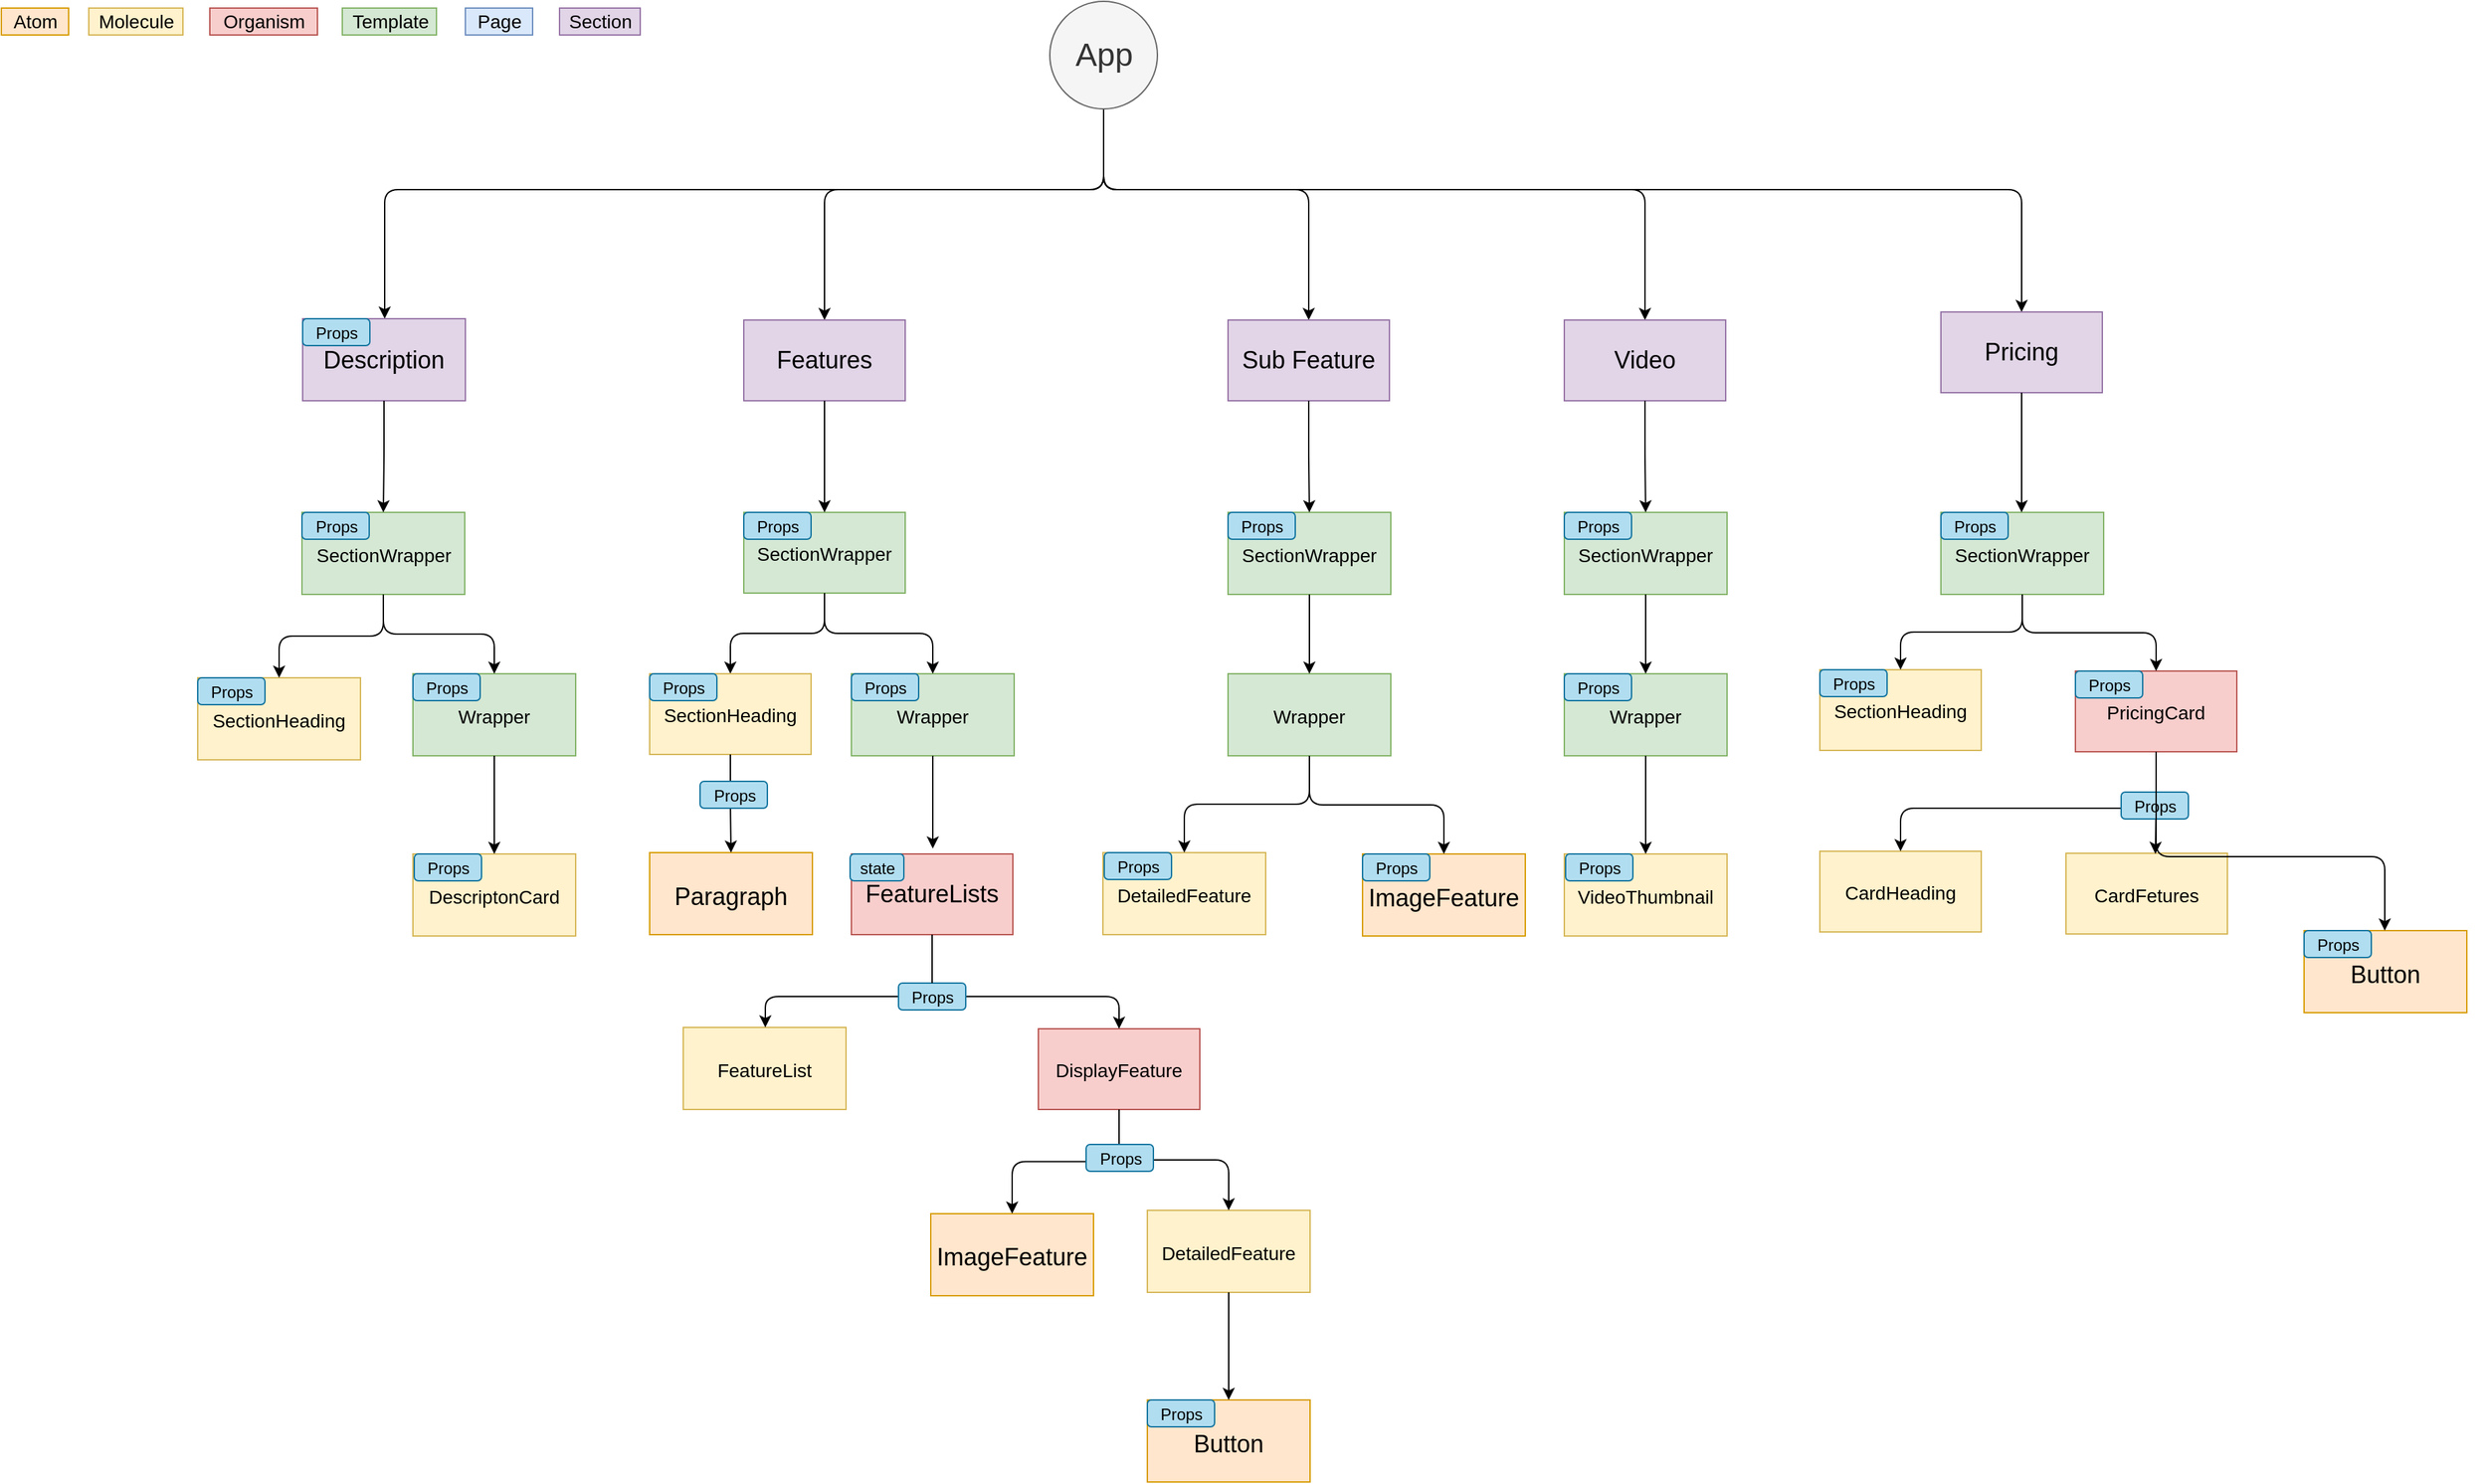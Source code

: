 <mxfile version="16.0.0" type="github" pages="2">
  <diagram id="F_ncj0hhoccU7OJbEyjl" name="Component Tree">
    <mxGraphModel dx="2031" dy="1053" grid="1" gridSize="10" guides="1" tooltips="1" connect="1" arrows="1" fold="1" page="1" pageScale="1" pageWidth="827" pageHeight="1169" math="0" shadow="0">
      <root>
        <mxCell id="0" />
        <mxCell id="1" parent="0" />
        <mxCell id="HFx7HOdy-_jFro6Lzm-H-7" style="edgeStyle=orthogonalEdgeStyle;rounded=1;jumpStyle=none;orthogonalLoop=1;jettySize=auto;html=1;shadow=0;fontSize=18;fontColor=#000000;elbow=vertical;" edge="1" parent="1" source="KUdDeEk_LWlRguHtR4ZV-1" target="KUdDeEk_LWlRguHtR4ZV-51">
          <mxGeometry relative="1" as="geometry">
            <Array as="points">
              <mxPoint x="1060" y="184" />
              <mxPoint x="852" y="184" />
            </Array>
          </mxGeometry>
        </mxCell>
        <mxCell id="HFx7HOdy-_jFro6Lzm-H-9" style="edgeStyle=orthogonalEdgeStyle;rounded=1;jumpStyle=none;orthogonalLoop=1;jettySize=auto;html=1;shadow=0;fontSize=18;fontColor=#000000;elbow=vertical;" edge="1" parent="1" source="KUdDeEk_LWlRguHtR4ZV-1" target="KUdDeEk_LWlRguHtR4ZV-60">
          <mxGeometry relative="1" as="geometry">
            <Array as="points">
              <mxPoint x="1060" y="184" />
              <mxPoint x="1462" y="184" />
            </Array>
          </mxGeometry>
        </mxCell>
        <mxCell id="HFx7HOdy-_jFro6Lzm-H-13" style="edgeStyle=orthogonalEdgeStyle;rounded=1;jumpStyle=none;orthogonalLoop=1;jettySize=auto;html=1;entryX=0.5;entryY=0;entryDx=0;entryDy=0;shadow=0;fontSize=18;fontColor=#000000;elbow=vertical;" edge="1" parent="1" source="KUdDeEk_LWlRguHtR4ZV-1" target="HFx7HOdy-_jFro6Lzm-H-11">
          <mxGeometry relative="1" as="geometry">
            <Array as="points">
              <mxPoint x="1060" y="184" />
              <mxPoint x="1742" y="184" />
            </Array>
          </mxGeometry>
        </mxCell>
        <mxCell id="HFx7HOdy-_jFro6Lzm-H-14" style="edgeStyle=orthogonalEdgeStyle;rounded=1;jumpStyle=none;orthogonalLoop=1;jettySize=auto;html=1;shadow=0;fontSize=18;fontColor=#000000;elbow=vertical;" edge="1" parent="1" source="KUdDeEk_LWlRguHtR4ZV-1" target="KUdDeEk_LWlRguHtR4ZV-54">
          <mxGeometry relative="1" as="geometry">
            <Array as="points">
              <mxPoint x="1060" y="184" />
              <mxPoint x="1212" y="184" />
            </Array>
          </mxGeometry>
        </mxCell>
        <mxCell id="5Z4HcZO5Dd6gPP8Xq1ij-37" style="edgeStyle=orthogonalEdgeStyle;rounded=1;jumpStyle=none;orthogonalLoop=1;jettySize=auto;html=1;entryX=0.5;entryY=0;entryDx=0;entryDy=0;shadow=0;fontSize=14;fontColor=#000000;elbow=vertical;" edge="1" parent="1" source="KUdDeEk_LWlRguHtR4ZV-1" target="KUdDeEk_LWlRguHtR4ZV-48">
          <mxGeometry relative="1" as="geometry">
            <Array as="points">
              <mxPoint x="1060" y="184" />
              <mxPoint x="525" y="184" />
              <mxPoint x="525" y="280" />
            </Array>
          </mxGeometry>
        </mxCell>
        <mxCell id="KUdDeEk_LWlRguHtR4ZV-1" value="&lt;font style=&quot;font-size: 24px&quot;&gt;App&lt;/font&gt;" style="ellipse;whiteSpace=wrap;html=1;aspect=fixed;fillColor=#f5f5f5;strokeColor=#666666;fontColor=#333333;" vertex="1" parent="1">
          <mxGeometry x="1019.5" y="44" width="80" height="80" as="geometry" />
        </mxCell>
        <mxCell id="KUdDeEk_LWlRguHtR4ZV-47" value="" style="group" vertex="1" connectable="0" parent="1">
          <mxGeometry x="466" y="269" width="132" height="72" as="geometry" />
        </mxCell>
        <mxCell id="KUdDeEk_LWlRguHtR4ZV-48" value="Description" style="rounded=0;whiteSpace=wrap;html=1;labelBackgroundColor=none;labelBorderColor=none;sketch=0;fontSize=18;fillColor=#e1d5e7;strokeColor=#9673a6;" vertex="1" parent="KUdDeEk_LWlRguHtR4ZV-47">
          <mxGeometry x="-2" y="11" width="121" height="61" as="geometry" />
        </mxCell>
        <mxCell id="KUdDeEk_LWlRguHtR4ZV-49" value="" style="shape=image;html=1;verticalAlign=top;verticalLabelPosition=bottom;labelBackgroundColor=#ffffff;imageAspect=0;aspect=fixed;image=https://cdn1.iconfinder.com/data/icons/unicons-line-vol-6/24/window-section-128.png;labelBorderColor=none;sketch=0;fontSize=18;fontColor=none;fillColor=none;" vertex="1" parent="KUdDeEk_LWlRguHtR4ZV-47">
          <mxGeometry x="100" y="11" width="21" height="21" as="geometry" />
        </mxCell>
        <mxCell id="5Z4HcZO5Dd6gPP8Xq1ij-24" value="&lt;font style=&quot;font-size: 12px&quot;&gt;Props&lt;/font&gt;" style="text;html=1;align=center;verticalAlign=middle;resizable=0;points=[];autosize=1;fontSize=14;fillColor=#b1ddf0;strokeColor=#10739e;rounded=1;glass=0;sketch=0;shadow=0;" vertex="1" parent="KUdDeEk_LWlRguHtR4ZV-47">
          <mxGeometry x="-2" y="11" width="50" height="20" as="geometry" />
        </mxCell>
        <mxCell id="KUdDeEk_LWlRguHtR4ZV-50" value="" style="group" vertex="1" connectable="0" parent="1">
          <mxGeometry x="792" y="270" width="131" height="71" as="geometry" />
        </mxCell>
        <mxCell id="KUdDeEk_LWlRguHtR4ZV-51" value="Features" style="rounded=0;whiteSpace=wrap;html=1;labelBackgroundColor=none;labelBorderColor=none;sketch=0;fontSize=18;fillColor=#e1d5e7;strokeColor=#9673a6;" vertex="1" parent="KUdDeEk_LWlRguHtR4ZV-50">
          <mxGeometry y="11" width="120" height="60" as="geometry" />
        </mxCell>
        <mxCell id="KUdDeEk_LWlRguHtR4ZV-52" value="" style="shape=image;html=1;verticalAlign=top;verticalLabelPosition=bottom;labelBackgroundColor=#ffffff;imageAspect=0;aspect=fixed;image=https://cdn1.iconfinder.com/data/icons/unicons-line-vol-6/24/window-section-128.png;labelBorderColor=none;sketch=0;fontSize=18;fontColor=none;fillColor=none;" vertex="1" parent="KUdDeEk_LWlRguHtR4ZV-50">
          <mxGeometry x="102" y="10" width="20" height="20" as="geometry" />
        </mxCell>
        <mxCell id="KUdDeEk_LWlRguHtR4ZV-53" value="" style="group" vertex="1" connectable="0" parent="1">
          <mxGeometry x="1152" y="270" width="131" height="71" as="geometry" />
        </mxCell>
        <mxCell id="KUdDeEk_LWlRguHtR4ZV-54" value="Sub Feature" style="rounded=0;whiteSpace=wrap;html=1;labelBackgroundColor=none;labelBorderColor=none;sketch=0;fontSize=18;fillColor=#e1d5e7;strokeColor=#9673a6;" vertex="1" parent="KUdDeEk_LWlRguHtR4ZV-53">
          <mxGeometry y="11" width="120" height="60" as="geometry" />
        </mxCell>
        <mxCell id="KUdDeEk_LWlRguHtR4ZV-55" value="" style="shape=image;html=1;verticalAlign=top;verticalLabelPosition=bottom;labelBackgroundColor=#ffffff;imageAspect=0;aspect=fixed;image=https://cdn1.iconfinder.com/data/icons/unicons-line-vol-6/24/window-section-128.png;labelBorderColor=none;sketch=0;fontSize=18;fontColor=none;fillColor=none;" vertex="1" parent="KUdDeEk_LWlRguHtR4ZV-53">
          <mxGeometry x="102" y="10" width="20" height="20" as="geometry" />
        </mxCell>
        <mxCell id="KUdDeEk_LWlRguHtR4ZV-59" value="" style="group" vertex="1" connectable="0" parent="1">
          <mxGeometry x="1402" y="270" width="131" height="71" as="geometry" />
        </mxCell>
        <mxCell id="KUdDeEk_LWlRguHtR4ZV-60" value="Video" style="rounded=0;whiteSpace=wrap;html=1;labelBackgroundColor=none;labelBorderColor=none;sketch=0;fontSize=18;fillColor=#e1d5e7;strokeColor=#9673a6;" vertex="1" parent="KUdDeEk_LWlRguHtR4ZV-59">
          <mxGeometry y="11" width="120" height="60" as="geometry" />
        </mxCell>
        <mxCell id="KUdDeEk_LWlRguHtR4ZV-61" value="" style="shape=image;html=1;verticalAlign=top;verticalLabelPosition=bottom;labelBackgroundColor=#ffffff;imageAspect=0;aspect=fixed;image=https://cdn1.iconfinder.com/data/icons/unicons-line-vol-6/24/window-section-128.png;labelBorderColor=none;sketch=0;fontSize=18;fontColor=none;fillColor=none;" vertex="1" parent="KUdDeEk_LWlRguHtR4ZV-59">
          <mxGeometry x="102" y="10" width="20" height="20" as="geometry" />
        </mxCell>
        <mxCell id="HFx7HOdy-_jFro6Lzm-H-10" value="" style="group" vertex="1" connectable="0" parent="1">
          <mxGeometry x="1682" y="264" width="131" height="71" as="geometry" />
        </mxCell>
        <mxCell id="HFx7HOdy-_jFro6Lzm-H-11" value="Pricing" style="rounded=0;whiteSpace=wrap;html=1;labelBackgroundColor=none;labelBorderColor=none;sketch=0;fontSize=18;fillColor=#e1d5e7;strokeColor=#9673a6;" vertex="1" parent="HFx7HOdy-_jFro6Lzm-H-10">
          <mxGeometry y="11" width="120" height="60" as="geometry" />
        </mxCell>
        <mxCell id="HFx7HOdy-_jFro6Lzm-H-12" value="" style="shape=image;html=1;verticalAlign=top;verticalLabelPosition=bottom;labelBackgroundColor=#ffffff;imageAspect=0;aspect=fixed;image=https://cdn1.iconfinder.com/data/icons/unicons-line-vol-6/24/window-section-128.png;labelBorderColor=none;sketch=0;fontSize=18;fontColor=none;fillColor=none;" vertex="1" parent="HFx7HOdy-_jFro6Lzm-H-10">
          <mxGeometry x="102" y="10" width="20" height="20" as="geometry" />
        </mxCell>
        <mxCell id="8Bkw-Ml9MsS2-tMvgL-7-1" value="" style="group" vertex="1" connectable="0" parent="1">
          <mxGeometry x="463.5" y="424" width="124" height="61" as="geometry" />
        </mxCell>
        <mxCell id="8Bkw-Ml9MsS2-tMvgL-7-2" value="&lt;font style=&quot;font-size: 14px&quot;&gt;SectionWrapper&lt;/font&gt;" style="rounded=0;whiteSpace=wrap;html=1;labelBackgroundColor=none;labelBorderColor=none;sketch=0;fontSize=18;strokeColor=#82b366;fillColor=#d5e8d4;" vertex="1" parent="8Bkw-Ml9MsS2-tMvgL-7-1">
          <mxGeometry width="121" height="61" as="geometry" />
        </mxCell>
        <mxCell id="8Bkw-Ml9MsS2-tMvgL-7-3" value="" style="shape=image;html=1;verticalAlign=top;verticalLabelPosition=bottom;labelBackgroundColor=#ffffff;imageAspect=0;aspect=fixed;image=https://cdn4.iconfinder.com/data/icons/online-marketing-hand-drawn-vol-3/52/layout__webpage__arrange__layer__template__design__structure-128.png;labelBorderColor=none;sketch=1;fontSize=18;fontColor=#000000;strokeColor=default;fillColor=none;gradientColor=none;" vertex="1" parent="8Bkw-Ml9MsS2-tMvgL-7-1">
          <mxGeometry x="103" width="21" height="21" as="geometry" />
        </mxCell>
        <mxCell id="5Z4HcZO5Dd6gPP8Xq1ij-15" value="&lt;font style=&quot;font-size: 12px&quot;&gt;Props&lt;/font&gt;" style="text;html=1;align=center;verticalAlign=middle;resizable=0;points=[];autosize=1;fontSize=14;fillColor=#b1ddf0;strokeColor=#10739e;rounded=1;glass=0;sketch=0;shadow=0;" vertex="1" parent="8Bkw-Ml9MsS2-tMvgL-7-1">
          <mxGeometry width="50" height="20" as="geometry" />
        </mxCell>
        <mxCell id="8Bkw-Ml9MsS2-tMvgL-7-4" value="" style="edgeStyle=orthogonalEdgeStyle;rounded=1;jumpStyle=none;orthogonalLoop=1;jettySize=auto;html=1;shadow=0;fontSize=18;fontColor=#000000;elbow=vertical;" edge="1" parent="1" source="KUdDeEk_LWlRguHtR4ZV-48" target="8Bkw-Ml9MsS2-tMvgL-7-2">
          <mxGeometry relative="1" as="geometry" />
        </mxCell>
        <mxCell id="8Bkw-Ml9MsS2-tMvgL-7-8" value="" style="group" vertex="1" connectable="0" parent="1">
          <mxGeometry x="546" y="544" width="124" height="61" as="geometry" />
        </mxCell>
        <mxCell id="8Bkw-Ml9MsS2-tMvgL-7-9" value="&lt;font style=&quot;font-size: 14px&quot;&gt;Wrapper&lt;/font&gt;" style="rounded=0;whiteSpace=wrap;html=1;labelBackgroundColor=none;labelBorderColor=none;sketch=0;fontSize=18;strokeColor=#82b366;fillColor=#d5e8d4;" vertex="1" parent="8Bkw-Ml9MsS2-tMvgL-7-8">
          <mxGeometry width="121" height="61" as="geometry" />
        </mxCell>
        <mxCell id="8Bkw-Ml9MsS2-tMvgL-7-10" value="" style="shape=image;html=1;verticalAlign=top;verticalLabelPosition=bottom;labelBackgroundColor=#ffffff;imageAspect=0;aspect=fixed;image=https://cdn4.iconfinder.com/data/icons/online-marketing-hand-drawn-vol-3/52/layout__webpage__arrange__layer__template__design__structure-128.png;labelBorderColor=none;sketch=1;fontSize=18;fontColor=#000000;strokeColor=default;fillColor=none;gradientColor=none;" vertex="1" parent="8Bkw-Ml9MsS2-tMvgL-7-8">
          <mxGeometry x="103" width="21" height="21" as="geometry" />
        </mxCell>
        <mxCell id="5Z4HcZO5Dd6gPP8Xq1ij-13" value="&lt;font style=&quot;font-size: 12px&quot;&gt;Props&lt;/font&gt;" style="text;html=1;align=center;verticalAlign=middle;resizable=0;points=[];autosize=1;fontSize=14;fillColor=#b1ddf0;strokeColor=#10739e;rounded=1;glass=0;sketch=0;shadow=0;" vertex="1" parent="8Bkw-Ml9MsS2-tMvgL-7-8">
          <mxGeometry width="50" height="20" as="geometry" />
        </mxCell>
        <mxCell id="8Bkw-Ml9MsS2-tMvgL-7-14" value="" style="edgeStyle=orthogonalEdgeStyle;rounded=1;jumpStyle=none;orthogonalLoop=1;jettySize=auto;html=1;shadow=0;fontSize=14;fontColor=#000000;elbow=vertical;" edge="1" parent="1" source="8Bkw-Ml9MsS2-tMvgL-7-2" target="8Bkw-Ml9MsS2-tMvgL-7-9">
          <mxGeometry relative="1" as="geometry" />
        </mxCell>
        <mxCell id="Rhyu-BloiJoTI1U7SFkj-1" value="&lt;font style=&quot;font-size: 14px&quot;&gt;SectionHeading&lt;/font&gt;" style="rounded=0;whiteSpace=wrap;html=1;labelBackgroundColor=none;labelBorderColor=none;sketch=0;fontSize=18;fillColor=#fff2cc;strokeColor=#d6b656;" vertex="1" parent="1">
          <mxGeometry x="386" y="547" width="121" height="61" as="geometry" />
        </mxCell>
        <mxCell id="Rhyu-BloiJoTI1U7SFkj-2" value="" style="shape=image;html=1;verticalAlign=top;verticalLabelPosition=bottom;labelBackgroundColor=#ffffff;imageAspect=0;aspect=fixed;image=https://cdn0.iconfinder.com/data/icons/social-media-2127/48/social_media_social_media_logo_atom-128.png;labelBorderColor=none;sketch=0;fontSize=18;fontColor=#000000;strokeColor=#FFD966;fillColor=#FFFFFF;" vertex="1" parent="1">
          <mxGeometry x="493" y="534" width="29" height="29" as="geometry" />
        </mxCell>
        <mxCell id="5Z4HcZO5Dd6gPP8Xq1ij-9" value="&lt;font style=&quot;font-size: 12px&quot;&gt;Props&lt;/font&gt;" style="text;html=1;align=center;verticalAlign=middle;resizable=0;points=[];autosize=1;fontSize=14;fillColor=#b1ddf0;strokeColor=#10739e;rounded=1;glass=0;sketch=0;shadow=0;" vertex="1" parent="1">
          <mxGeometry x="386" y="547" width="50" height="20" as="geometry" />
        </mxCell>
        <mxCell id="5Z4HcZO5Dd6gPP8Xq1ij-25" value="&lt;font style=&quot;font-size: 14px&quot;&gt;DescriptonCard&lt;/font&gt;" style="rounded=0;whiteSpace=wrap;html=1;labelBackgroundColor=none;labelBorderColor=none;sketch=0;fontSize=18;fillColor=#fff2cc;strokeColor=#d6b656;" vertex="1" parent="1">
          <mxGeometry x="546" y="678" width="121" height="61" as="geometry" />
        </mxCell>
        <mxCell id="5Z4HcZO5Dd6gPP8Xq1ij-26" style="edgeStyle=orthogonalEdgeStyle;rounded=1;jumpStyle=none;orthogonalLoop=1;jettySize=auto;html=1;entryX=0.5;entryY=0;entryDx=0;entryDy=0;shadow=0;fontSize=14;fontColor=#000000;elbow=vertical;" edge="1" parent="1" source="8Bkw-Ml9MsS2-tMvgL-7-9" target="5Z4HcZO5Dd6gPP8Xq1ij-25">
          <mxGeometry relative="1" as="geometry" />
        </mxCell>
        <mxCell id="5Z4HcZO5Dd6gPP8Xq1ij-27" value="&lt;font style=&quot;font-size: 12px&quot;&gt;Props&lt;/font&gt;" style="text;html=1;align=center;verticalAlign=middle;resizable=0;points=[];autosize=1;fontSize=14;fillColor=#b1ddf0;strokeColor=#10739e;rounded=1;glass=0;sketch=0;shadow=0;" vertex="1" parent="1">
          <mxGeometry x="547" y="678" width="50" height="20" as="geometry" />
        </mxCell>
        <mxCell id="5Z4HcZO5Dd6gPP8Xq1ij-28" style="edgeStyle=orthogonalEdgeStyle;rounded=1;jumpStyle=none;orthogonalLoop=1;jettySize=auto;html=1;entryX=0.5;entryY=0;entryDx=0;entryDy=0;shadow=0;fontSize=14;fontColor=#000000;elbow=vertical;" edge="1" parent="1" source="8Bkw-Ml9MsS2-tMvgL-7-2" target="Rhyu-BloiJoTI1U7SFkj-1">
          <mxGeometry relative="1" as="geometry" />
        </mxCell>
        <mxCell id="5Z4HcZO5Dd6gPP8Xq1ij-29" value="" style="shape=image;html=1;verticalAlign=top;verticalLabelPosition=bottom;labelBackgroundColor=#ffffff;imageAspect=0;aspect=fixed;image=https://cdn0.iconfinder.com/data/icons/social-media-2127/48/social_media_social_media_logo_atom-128.png;labelBorderColor=none;sketch=0;fontSize=18;fontColor=#000000;strokeColor=#FFD966;fillColor=#FFFFFF;" vertex="1" parent="1">
          <mxGeometry x="652" y="669" width="27" height="27" as="geometry" />
        </mxCell>
        <mxCell id="5Z4HcZO5Dd6gPP8Xq1ij-30" value="" style="group" vertex="1" connectable="0" parent="1">
          <mxGeometry x="792" y="424" width="123" height="60" as="geometry" />
        </mxCell>
        <mxCell id="5Z4HcZO5Dd6gPP8Xq1ij-31" value="&lt;font style=&quot;font-size: 14px&quot;&gt;SectionWrapper&lt;/font&gt;" style="rounded=0;whiteSpace=wrap;html=1;labelBackgroundColor=none;labelBorderColor=none;sketch=0;fontSize=18;strokeColor=#82b366;fillColor=#d5e8d4;" vertex="1" parent="5Z4HcZO5Dd6gPP8Xq1ij-30">
          <mxGeometry width="120" height="60" as="geometry" />
        </mxCell>
        <mxCell id="5Z4HcZO5Dd6gPP8Xq1ij-32" value="" style="shape=image;html=1;verticalAlign=top;verticalLabelPosition=bottom;labelBackgroundColor=#ffffff;imageAspect=0;aspect=fixed;image=https://cdn4.iconfinder.com/data/icons/online-marketing-hand-drawn-vol-3/52/layout__webpage__arrange__layer__template__design__structure-128.png;labelBorderColor=none;sketch=1;fontSize=18;fontColor=#000000;strokeColor=default;fillColor=none;gradientColor=none;" vertex="1" parent="5Z4HcZO5Dd6gPP8Xq1ij-30">
          <mxGeometry x="103" width="20" height="20" as="geometry" />
        </mxCell>
        <mxCell id="5Z4HcZO5Dd6gPP8Xq1ij-33" value="&lt;font style=&quot;font-size: 12px&quot;&gt;Props&lt;/font&gt;" style="text;html=1;align=center;verticalAlign=middle;resizable=0;points=[];autosize=1;fontSize=14;fillColor=#b1ddf0;strokeColor=#10739e;rounded=1;glass=0;sketch=0;shadow=0;" vertex="1" parent="5Z4HcZO5Dd6gPP8Xq1ij-30">
          <mxGeometry width="50" height="20" as="geometry" />
        </mxCell>
        <mxCell id="5Z4HcZO5Dd6gPP8Xq1ij-39" style="edgeStyle=orthogonalEdgeStyle;rounded=1;jumpStyle=none;orthogonalLoop=1;jettySize=auto;html=1;shadow=0;fontSize=14;fontColor=#000000;elbow=vertical;" edge="1" parent="1" source="KUdDeEk_LWlRguHtR4ZV-51" target="5Z4HcZO5Dd6gPP8Xq1ij-31">
          <mxGeometry relative="1" as="geometry" />
        </mxCell>
        <mxCell id="5Z4HcZO5Dd6gPP8Xq1ij-40" style="edgeStyle=orthogonalEdgeStyle;rounded=1;jumpStyle=none;orthogonalLoop=1;jettySize=auto;html=1;shadow=0;fontSize=14;fontColor=#000000;elbow=vertical;" edge="1" parent="1" source="5Z4HcZO5Dd6gPP8Xq1ij-31" target="5Z4HcZO5Dd6gPP8Xq1ij-34">
          <mxGeometry relative="1" as="geometry" />
        </mxCell>
        <mxCell id="5Z4HcZO5Dd6gPP8Xq1ij-41" value="" style="group" vertex="1" connectable="0" parent="1">
          <mxGeometry x="872" y="544" width="124" height="61" as="geometry" />
        </mxCell>
        <mxCell id="5Z4HcZO5Dd6gPP8Xq1ij-42" value="&lt;font style=&quot;font-size: 14px&quot;&gt;Wrapper&lt;/font&gt;" style="rounded=0;whiteSpace=wrap;html=1;labelBackgroundColor=none;labelBorderColor=none;sketch=0;fontSize=18;strokeColor=#82b366;fillColor=#d5e8d4;" vertex="1" parent="5Z4HcZO5Dd6gPP8Xq1ij-41">
          <mxGeometry width="121" height="61" as="geometry" />
        </mxCell>
        <mxCell id="5Z4HcZO5Dd6gPP8Xq1ij-43" value="" style="shape=image;html=1;verticalAlign=top;verticalLabelPosition=bottom;labelBackgroundColor=#ffffff;imageAspect=0;aspect=fixed;image=https://cdn4.iconfinder.com/data/icons/online-marketing-hand-drawn-vol-3/52/layout__webpage__arrange__layer__template__design__structure-128.png;labelBorderColor=none;sketch=1;fontSize=18;fontColor=#000000;strokeColor=default;fillColor=none;gradientColor=none;" vertex="1" parent="5Z4HcZO5Dd6gPP8Xq1ij-41">
          <mxGeometry x="103" width="21" height="21" as="geometry" />
        </mxCell>
        <mxCell id="5Z4HcZO5Dd6gPP8Xq1ij-44" value="&lt;font style=&quot;font-size: 12px&quot;&gt;Props&lt;/font&gt;" style="text;html=1;align=center;verticalAlign=middle;resizable=0;points=[];autosize=1;fontSize=14;fillColor=#b1ddf0;strokeColor=#10739e;rounded=1;glass=0;sketch=0;shadow=0;" vertex="1" parent="5Z4HcZO5Dd6gPP8Xq1ij-41">
          <mxGeometry width="50" height="20" as="geometry" />
        </mxCell>
        <mxCell id="5Z4HcZO5Dd6gPP8Xq1ij-46" style="edgeStyle=orthogonalEdgeStyle;rounded=1;jumpStyle=none;orthogonalLoop=1;jettySize=auto;html=1;shadow=0;fontSize=14;fontColor=#000000;elbow=vertical;" edge="1" parent="1" source="5Z4HcZO5Dd6gPP8Xq1ij-31" target="5Z4HcZO5Dd6gPP8Xq1ij-42">
          <mxGeometry relative="1" as="geometry" />
        </mxCell>
        <mxCell id="5Z4HcZO5Dd6gPP8Xq1ij-47" value="" style="group" vertex="1" connectable="0" parent="1">
          <mxGeometry x="722" y="532" width="134" height="72" as="geometry" />
        </mxCell>
        <mxCell id="5Z4HcZO5Dd6gPP8Xq1ij-38" value="" style="group" vertex="1" connectable="0" parent="5Z4HcZO5Dd6gPP8Xq1ij-47">
          <mxGeometry y="12" width="120" height="60" as="geometry" />
        </mxCell>
        <mxCell id="5Z4HcZO5Dd6gPP8Xq1ij-34" value="&lt;font style=&quot;font-size: 14px&quot;&gt;SectionHeading&lt;/font&gt;" style="rounded=0;whiteSpace=wrap;html=1;labelBackgroundColor=none;labelBorderColor=none;sketch=0;fontSize=18;fillColor=#fff2cc;strokeColor=#d6b656;" vertex="1" parent="5Z4HcZO5Dd6gPP8Xq1ij-38">
          <mxGeometry width="120" height="60" as="geometry" />
        </mxCell>
        <mxCell id="5Z4HcZO5Dd6gPP8Xq1ij-36" value="&lt;font style=&quot;font-size: 12px&quot;&gt;Props&lt;/font&gt;" style="text;html=1;align=center;verticalAlign=middle;resizable=0;points=[];autosize=1;fontSize=14;fillColor=#b1ddf0;strokeColor=#10739e;rounded=1;glass=0;sketch=0;shadow=0;" vertex="1" parent="5Z4HcZO5Dd6gPP8Xq1ij-38">
          <mxGeometry width="50" height="20" as="geometry" />
        </mxCell>
        <mxCell id="5Z4HcZO5Dd6gPP8Xq1ij-35" value="" style="shape=image;html=1;verticalAlign=top;verticalLabelPosition=bottom;labelBackgroundColor=#ffffff;imageAspect=0;aspect=fixed;image=https://cdn0.iconfinder.com/data/icons/social-media-2127/48/social_media_social_media_logo_atom-128.png;labelBorderColor=none;sketch=0;fontSize=18;fontColor=#000000;strokeColor=#FFD966;fillColor=#FFFFFF;" vertex="1" parent="5Z4HcZO5Dd6gPP8Xq1ij-47">
          <mxGeometry x="106" width="28" height="28" as="geometry" />
        </mxCell>
        <mxCell id="WVZCiVIY1pTvOCfjhAoL-1" value="" style="group" vertex="1" connectable="0" parent="1">
          <mxGeometry x="872" y="664" width="133" height="74" as="geometry" />
        </mxCell>
        <mxCell id="WVZCiVIY1pTvOCfjhAoL-2" value="FeatureLists" style="rounded=0;whiteSpace=wrap;html=1;labelBackgroundColor=none;labelBorderColor=none;sketch=0;fontSize=18;strokeColor=#b85450;fillColor=#f8cecc;" vertex="1" parent="WVZCiVIY1pTvOCfjhAoL-1">
          <mxGeometry y="14" width="120" height="60" as="geometry" />
        </mxCell>
        <mxCell id="WVZCiVIY1pTvOCfjhAoL-9" value="" style="group" vertex="1" connectable="0" parent="WVZCiVIY1pTvOCfjhAoL-1">
          <mxGeometry y="2" width="133" height="32" as="geometry" />
        </mxCell>
        <mxCell id="WVZCiVIY1pTvOCfjhAoL-3" value="" style="shape=image;html=1;verticalAlign=top;verticalLabelPosition=bottom;labelBackgroundColor=#ffffff;imageAspect=0;aspect=fixed;image=https://cdn0.iconfinder.com/data/icons/gcons-2/21/atom1-128.png;labelBorderColor=none;sketch=0;fontSize=18;fontColor=#000000;strokeColor=#FFD966;fillColor=#FFFFFF;" vertex="1" parent="WVZCiVIY1pTvOCfjhAoL-9">
          <mxGeometry x="105" width="28" height="28" as="geometry" />
        </mxCell>
        <mxCell id="7Uc2qRTV28QsnfqSQK5_-9" value="&lt;font style=&quot;font-size: 12px&quot;&gt;state&lt;/font&gt;" style="text;html=1;align=center;verticalAlign=middle;resizable=0;points=[];autosize=1;fontSize=14;fillColor=#b1ddf0;strokeColor=#10739e;rounded=1;glass=0;sketch=0;shadow=0;" vertex="1" parent="WVZCiVIY1pTvOCfjhAoL-1">
          <mxGeometry x="-1" y="14" width="40" height="20" as="geometry" />
        </mxCell>
        <mxCell id="WVZCiVIY1pTvOCfjhAoL-4" value="" style="group" vertex="1" connectable="0" parent="1">
          <mxGeometry x="1011" y="794" width="133" height="74" as="geometry" />
        </mxCell>
        <mxCell id="WVZCiVIY1pTvOCfjhAoL-5" value="&lt;font style=&quot;font-size: 14px&quot;&gt;DisplayFeature&lt;/font&gt;" style="rounded=0;whiteSpace=wrap;html=1;labelBackgroundColor=none;labelBorderColor=none;sketch=0;fontSize=18;strokeColor=#b85450;fillColor=#f8cecc;" vertex="1" parent="WVZCiVIY1pTvOCfjhAoL-4">
          <mxGeometry y="14" width="120" height="60" as="geometry" />
        </mxCell>
        <mxCell id="WVZCiVIY1pTvOCfjhAoL-6" value="" style="shape=image;html=1;verticalAlign=top;verticalLabelPosition=bottom;labelBackgroundColor=#ffffff;imageAspect=0;aspect=fixed;image=https://cdn0.iconfinder.com/data/icons/gcons-2/21/atom1-128.png;labelBorderColor=none;sketch=0;fontSize=18;fontColor=#000000;strokeColor=#FFD966;fillColor=#FFFFFF;" vertex="1" parent="WVZCiVIY1pTvOCfjhAoL-4">
          <mxGeometry x="105" y="2" width="28" height="28" as="geometry" />
        </mxCell>
        <mxCell id="WVZCiVIY1pTvOCfjhAoL-14" style="edgeStyle=orthogonalEdgeStyle;rounded=1;jumpStyle=none;orthogonalLoop=1;jettySize=auto;html=1;shadow=0;fontSize=14;fontColor=#000000;elbow=vertical;" edge="1" parent="1" source="5Z4HcZO5Dd6gPP8Xq1ij-42">
          <mxGeometry relative="1" as="geometry">
            <mxPoint x="932.5" y="674" as="targetPoint" />
          </mxGeometry>
        </mxCell>
        <mxCell id="WVZCiVIY1pTvOCfjhAoL-15" value="" style="group" vertex="1" connectable="0" parent="1">
          <mxGeometry x="931" y="931.5" width="135" height="75" as="geometry" />
        </mxCell>
        <mxCell id="WVZCiVIY1pTvOCfjhAoL-16" value="&lt;span style=&quot;font-size: 18px&quot;&gt;ImageFeature&lt;/span&gt;" style="rounded=0;whiteSpace=wrap;html=1;fontSize=24;fillColor=#ffe6cc;strokeColor=#d79b00;labelBorderColor=none;" vertex="1" parent="WVZCiVIY1pTvOCfjhAoL-15">
          <mxGeometry y="14" width="121" height="61" as="geometry" />
        </mxCell>
        <mxCell id="WVZCiVIY1pTvOCfjhAoL-17" value="" style="shape=image;html=1;verticalAlign=top;verticalLabelPosition=bottom;labelBackgroundColor=none;imageAspect=0;aspect=fixed;image=https://cdn1.iconfinder.com/data/icons/social-media-2106/24/social_media_social_media_logo_atom-128.png;fontSize=24;imageBorder=none;sketch=0;imageBackground=none;fontColor=none;noLabel=1;" vertex="1" parent="WVZCiVIY1pTvOCfjhAoL-15">
          <mxGeometry x="106" width="29" height="29" as="geometry" />
        </mxCell>
        <mxCell id="WVZCiVIY1pTvOCfjhAoL-21" value="" style="group" vertex="1" connectable="0" parent="1">
          <mxGeometry x="1092" y="934" width="133" height="70" as="geometry" />
        </mxCell>
        <mxCell id="WVZCiVIY1pTvOCfjhAoL-18" value="&lt;font style=&quot;font-size: 14px&quot;&gt;DetailedFeature&lt;/font&gt;" style="rounded=0;whiteSpace=wrap;html=1;labelBackgroundColor=none;labelBorderColor=none;sketch=0;fontSize=18;fillColor=#fff2cc;strokeColor=#d6b656;" vertex="1" parent="WVZCiVIY1pTvOCfjhAoL-21">
          <mxGeometry y="9" width="121" height="61" as="geometry" />
        </mxCell>
        <mxCell id="WVZCiVIY1pTvOCfjhAoL-20" value="" style="shape=image;html=1;verticalAlign=top;verticalLabelPosition=bottom;labelBackgroundColor=#ffffff;imageAspect=0;aspect=fixed;image=https://cdn0.iconfinder.com/data/icons/social-media-2127/48/social_media_social_media_logo_atom-128.png;labelBorderColor=none;sketch=0;fontSize=18;fontColor=#000000;strokeColor=#FFD966;fillColor=#FFFFFF;" vertex="1" parent="WVZCiVIY1pTvOCfjhAoL-21">
          <mxGeometry x="106" width="27" height="27" as="geometry" />
        </mxCell>
        <mxCell id="WVZCiVIY1pTvOCfjhAoL-22" value="" style="group" vertex="1" connectable="0" parent="1">
          <mxGeometry x="1092" y="1070" width="135" height="75" as="geometry" />
        </mxCell>
        <mxCell id="WVZCiVIY1pTvOCfjhAoL-23" value="&lt;span style=&quot;font-size: 18px&quot;&gt;Button&lt;br&gt;&lt;/span&gt;" style="rounded=0;whiteSpace=wrap;html=1;fontSize=24;fillColor=#ffe6cc;strokeColor=#d79b00;labelBorderColor=none;" vertex="1" parent="WVZCiVIY1pTvOCfjhAoL-22">
          <mxGeometry y="14" width="121" height="61" as="geometry" />
        </mxCell>
        <mxCell id="WVZCiVIY1pTvOCfjhAoL-24" value="" style="shape=image;html=1;verticalAlign=top;verticalLabelPosition=bottom;labelBackgroundColor=none;imageAspect=0;aspect=fixed;image=https://cdn1.iconfinder.com/data/icons/social-media-2106/24/social_media_social_media_logo_atom-128.png;fontSize=24;imageBorder=none;sketch=0;imageBackground=none;fontColor=none;noLabel=1;" vertex="1" parent="WVZCiVIY1pTvOCfjhAoL-22">
          <mxGeometry x="106" width="29" height="29" as="geometry" />
        </mxCell>
        <mxCell id="7Uc2qRTV28QsnfqSQK5_-16" value="&lt;font style=&quot;font-size: 12px&quot;&gt;Props&lt;/font&gt;" style="text;html=1;align=center;verticalAlign=middle;resizable=0;points=[];autosize=1;fontSize=14;fillColor=#b1ddf0;strokeColor=#10739e;rounded=1;glass=0;sketch=0;shadow=0;" vertex="1" parent="WVZCiVIY1pTvOCfjhAoL-22">
          <mxGeometry y="14" width="50" height="20" as="geometry" />
        </mxCell>
        <mxCell id="WVZCiVIY1pTvOCfjhAoL-31" style="edgeStyle=orthogonalEdgeStyle;rounded=1;jumpStyle=none;orthogonalLoop=1;jettySize=auto;html=1;entryX=0.5;entryY=0;entryDx=0;entryDy=0;shadow=0;fontSize=14;fontColor=#000000;elbow=vertical;" edge="1" parent="1" source="WVZCiVIY1pTvOCfjhAoL-5" target="WVZCiVIY1pTvOCfjhAoL-16">
          <mxGeometry relative="1" as="geometry" />
        </mxCell>
        <mxCell id="WVZCiVIY1pTvOCfjhAoL-32" style="edgeStyle=orthogonalEdgeStyle;rounded=1;jumpStyle=none;orthogonalLoop=1;jettySize=auto;html=1;shadow=0;fontSize=14;fontColor=#000000;elbow=vertical;" edge="1" parent="1" source="WVZCiVIY1pTvOCfjhAoL-5" target="WVZCiVIY1pTvOCfjhAoL-18">
          <mxGeometry relative="1" as="geometry" />
        </mxCell>
        <mxCell id="WVZCiVIY1pTvOCfjhAoL-33" value="&lt;font style=&quot;font-size: 12px&quot;&gt;Props&lt;/font&gt;" style="text;html=1;align=center;verticalAlign=middle;resizable=0;points=[];autosize=1;fontSize=14;fillColor=#b1ddf0;strokeColor=#10739e;rounded=1;glass=0;sketch=0;shadow=0;" vertex="1" parent="1">
          <mxGeometry x="1046.5" y="894" width="50" height="20" as="geometry" />
        </mxCell>
        <mxCell id="7Uc2qRTV28QsnfqSQK5_-2" style="edgeStyle=orthogonalEdgeStyle;rounded=1;jumpStyle=none;orthogonalLoop=1;jettySize=auto;html=1;shadow=0;fontSize=14;fontColor=#000000;elbow=vertical;entryX=0.5;entryY=0;entryDx=0;entryDy=0;startArrow=none;" edge="1" parent="1" source="7Uc2qRTV28QsnfqSQK5_-14" target="WVZCiVIY1pTvOCfjhAoL-5">
          <mxGeometry relative="1" as="geometry">
            <mxPoint x="1032" y="794" as="targetPoint" />
            <Array as="points">
              <mxPoint x="932" y="784" />
              <mxPoint x="1091" y="784" />
            </Array>
          </mxGeometry>
        </mxCell>
        <mxCell id="7Uc2qRTV28QsnfqSQK5_-7" value="" style="group" vertex="1" connectable="0" parent="1">
          <mxGeometry x="747" y="798" width="133" height="70" as="geometry" />
        </mxCell>
        <mxCell id="7Uc2qRTV28QsnfqSQK5_-4" value="&lt;font style=&quot;font-size: 14px&quot;&gt;FeatureList&lt;/font&gt;" style="rounded=0;whiteSpace=wrap;html=1;labelBackgroundColor=none;labelBorderColor=none;sketch=0;fontSize=18;fillColor=#fff2cc;strokeColor=#d6b656;" vertex="1" parent="7Uc2qRTV28QsnfqSQK5_-7">
          <mxGeometry y="9" width="121" height="61" as="geometry" />
        </mxCell>
        <mxCell id="7Uc2qRTV28QsnfqSQK5_-6" value="" style="shape=image;html=1;verticalAlign=top;verticalLabelPosition=bottom;labelBackgroundColor=#ffffff;imageAspect=0;aspect=fixed;image=https://cdn0.iconfinder.com/data/icons/social-media-2127/48/social_media_social_media_logo_atom-128.png;labelBorderColor=none;sketch=0;fontSize=18;fontColor=#000000;strokeColor=#FFD966;fillColor=#FFFFFF;" vertex="1" parent="7Uc2qRTV28QsnfqSQK5_-7">
          <mxGeometry x="106" width="27" height="27" as="geometry" />
        </mxCell>
        <mxCell id="7Uc2qRTV28QsnfqSQK5_-8" style="edgeStyle=orthogonalEdgeStyle;rounded=1;jumpStyle=none;orthogonalLoop=1;jettySize=auto;html=1;entryX=0.5;entryY=0;entryDx=0;entryDy=0;shadow=0;fontSize=14;fontColor=#000000;elbow=vertical;" edge="1" parent="1" source="WVZCiVIY1pTvOCfjhAoL-2" target="7Uc2qRTV28QsnfqSQK5_-4">
          <mxGeometry relative="1" as="geometry">
            <Array as="points">
              <mxPoint x="932" y="784" />
              <mxPoint x="808" y="784" />
              <mxPoint x="808" y="807" />
            </Array>
          </mxGeometry>
        </mxCell>
        <mxCell id="7Uc2qRTV28QsnfqSQK5_-14" value="&lt;font style=&quot;font-size: 12px&quot;&gt;Props&lt;/font&gt;" style="text;html=1;align=center;verticalAlign=middle;resizable=0;points=[];autosize=1;fontSize=14;fillColor=#b1ddf0;strokeColor=#10739e;rounded=1;glass=0;sketch=0;shadow=0;" vertex="1" parent="1">
          <mxGeometry x="907" y="774" width="50" height="20" as="geometry" />
        </mxCell>
        <mxCell id="7Uc2qRTV28QsnfqSQK5_-15" value="" style="edgeStyle=orthogonalEdgeStyle;rounded=1;jumpStyle=none;orthogonalLoop=1;jettySize=auto;html=1;shadow=0;fontSize=14;fontColor=#000000;elbow=vertical;entryX=0.5;entryY=0;entryDx=0;entryDy=0;endArrow=none;" edge="1" parent="1" source="WVZCiVIY1pTvOCfjhAoL-2" target="7Uc2qRTV28QsnfqSQK5_-14">
          <mxGeometry relative="1" as="geometry">
            <mxPoint x="1091" y="808" as="targetPoint" />
            <mxPoint x="931.957" y="738" as="sourcePoint" />
            <Array as="points" />
          </mxGeometry>
        </mxCell>
        <mxCell id="7Uc2qRTV28QsnfqSQK5_-17" value="" style="group" vertex="1" connectable="0" parent="1">
          <mxGeometry x="722" y="663" width="135" height="75" as="geometry" />
        </mxCell>
        <mxCell id="7Uc2qRTV28QsnfqSQK5_-18" value="&lt;font style=&quot;font-size: 18px&quot;&gt;Paragraph&lt;/font&gt;" style="rounded=0;whiteSpace=wrap;html=1;fontSize=24;fillColor=#ffe6cc;strokeColor=#d79b00;labelBorderColor=none;" vertex="1" parent="7Uc2qRTV28QsnfqSQK5_-17">
          <mxGeometry y="14" width="121" height="61" as="geometry" />
        </mxCell>
        <mxCell id="7Uc2qRTV28QsnfqSQK5_-19" value="" style="shape=image;html=1;verticalAlign=top;verticalLabelPosition=bottom;labelBackgroundColor=none;imageAspect=0;aspect=fixed;image=https://cdn1.iconfinder.com/data/icons/social-media-2106/24/social_media_social_media_logo_atom-128.png;fontSize=24;imageBorder=none;sketch=0;imageBackground=none;fontColor=none;noLabel=1;" vertex="1" parent="7Uc2qRTV28QsnfqSQK5_-17">
          <mxGeometry x="106" width="29" height="29" as="geometry" />
        </mxCell>
        <mxCell id="7Uc2qRTV28QsnfqSQK5_-21" style="edgeStyle=orthogonalEdgeStyle;rounded=1;jumpStyle=none;orthogonalLoop=1;jettySize=auto;html=1;shadow=0;fontSize=14;fontColor=#000000;elbow=vertical;" edge="1" parent="1" source="5Z4HcZO5Dd6gPP8Xq1ij-34" target="7Uc2qRTV28QsnfqSQK5_-18">
          <mxGeometry relative="1" as="geometry" />
        </mxCell>
        <mxCell id="7Uc2qRTV28QsnfqSQK5_-20" value="&lt;font style=&quot;font-size: 12px&quot;&gt;Props&lt;/font&gt;" style="text;html=1;align=center;verticalAlign=middle;resizable=0;points=[];autosize=1;fontSize=14;fillColor=#b1ddf0;strokeColor=#10739e;rounded=1;glass=0;sketch=0;shadow=0;" vertex="1" parent="1">
          <mxGeometry x="759.5" y="624" width="50" height="20" as="geometry" />
        </mxCell>
        <mxCell id="IkQC1vM3qxdkCU-vdbwY-1" value="Atom" style="text;html=1;align=center;verticalAlign=middle;resizable=0;points=[];autosize=1;strokeColor=#d79b00;fillColor=#ffe6cc;fontSize=14;" vertex="1" parent="1">
          <mxGeometry x="240" y="49" width="50" height="20" as="geometry" />
        </mxCell>
        <mxCell id="IkQC1vM3qxdkCU-vdbwY-3" value="Molecule" style="text;html=1;align=center;verticalAlign=middle;resizable=0;points=[];autosize=1;strokeColor=#d6b656;fillColor=#fff2cc;fontSize=14;" vertex="1" parent="1">
          <mxGeometry x="305" y="49" width="70" height="20" as="geometry" />
        </mxCell>
        <mxCell id="AhBZLNUuhxIlW_lM_kKH-1" value="Organism" style="text;html=1;align=center;verticalAlign=middle;resizable=0;points=[];autosize=1;strokeColor=#b85450;fillColor=#f8cecc;fontSize=14;" vertex="1" parent="1">
          <mxGeometry x="395" y="49" width="80" height="20" as="geometry" />
        </mxCell>
        <mxCell id="AhBZLNUuhxIlW_lM_kKH-2" value="Template" style="text;html=1;align=center;verticalAlign=middle;resizable=0;points=[];autosize=1;strokeColor=#82b366;fillColor=#d5e8d4;fontSize=14;" vertex="1" parent="1">
          <mxGeometry x="493.5" y="49" width="70" height="20" as="geometry" />
        </mxCell>
        <mxCell id="fKdzU_yBdLbbkQJ50ly--1" value="Page" style="text;html=1;align=center;verticalAlign=middle;resizable=0;points=[];autosize=1;strokeColor=#6c8ebf;fillColor=#dae8fc;fontSize=14;" vertex="1" parent="1">
          <mxGeometry x="585" y="49" width="50" height="20" as="geometry" />
        </mxCell>
        <mxCell id="kiqJmf5FEpcsECdAdokD-1" value="Section" style="text;html=1;align=center;verticalAlign=middle;resizable=0;points=[];autosize=1;strokeColor=#9673a6;fillColor=#e1d5e7;fontSize=14;" vertex="1" parent="1">
          <mxGeometry x="655" y="49" width="60" height="20" as="geometry" />
        </mxCell>
        <mxCell id="kiqJmf5FEpcsECdAdokD-2" value="" style="group" vertex="1" connectable="0" parent="1">
          <mxGeometry x="1152" y="424" width="124" height="61" as="geometry" />
        </mxCell>
        <mxCell id="kiqJmf5FEpcsECdAdokD-3" value="&lt;font style=&quot;font-size: 14px&quot;&gt;SectionWrapper&lt;/font&gt;" style="rounded=0;whiteSpace=wrap;html=1;labelBackgroundColor=none;labelBorderColor=none;sketch=0;fontSize=18;strokeColor=#82b366;fillColor=#d5e8d4;" vertex="1" parent="kiqJmf5FEpcsECdAdokD-2">
          <mxGeometry width="121" height="61" as="geometry" />
        </mxCell>
        <mxCell id="kiqJmf5FEpcsECdAdokD-4" value="" style="shape=image;html=1;verticalAlign=top;verticalLabelPosition=bottom;labelBackgroundColor=#ffffff;imageAspect=0;aspect=fixed;image=https://cdn4.iconfinder.com/data/icons/online-marketing-hand-drawn-vol-3/52/layout__webpage__arrange__layer__template__design__structure-128.png;labelBorderColor=none;sketch=1;fontSize=18;fontColor=#000000;strokeColor=default;fillColor=none;gradientColor=none;" vertex="1" parent="kiqJmf5FEpcsECdAdokD-2">
          <mxGeometry x="103" width="21" height="21" as="geometry" />
        </mxCell>
        <mxCell id="kiqJmf5FEpcsECdAdokD-5" value="&lt;font style=&quot;font-size: 12px&quot;&gt;Props&lt;/font&gt;" style="text;html=1;align=center;verticalAlign=middle;resizable=0;points=[];autosize=1;fontSize=14;fillColor=#b1ddf0;strokeColor=#10739e;rounded=1;glass=0;sketch=0;shadow=0;" vertex="1" parent="kiqJmf5FEpcsECdAdokD-2">
          <mxGeometry width="50" height="20" as="geometry" />
        </mxCell>
        <mxCell id="kiqJmf5FEpcsECdAdokD-6" value="" style="group" vertex="1" connectable="0" parent="1">
          <mxGeometry x="1152" y="544" width="124" height="61" as="geometry" />
        </mxCell>
        <mxCell id="kiqJmf5FEpcsECdAdokD-7" value="&lt;font style=&quot;font-size: 14px&quot;&gt;Wrapper&lt;/font&gt;" style="rounded=0;whiteSpace=wrap;html=1;labelBackgroundColor=none;labelBorderColor=none;sketch=0;fontSize=18;strokeColor=#82b366;fillColor=#d5e8d4;" vertex="1" parent="kiqJmf5FEpcsECdAdokD-6">
          <mxGeometry width="121" height="61" as="geometry" />
        </mxCell>
        <mxCell id="kiqJmf5FEpcsECdAdokD-8" value="" style="shape=image;html=1;verticalAlign=top;verticalLabelPosition=bottom;labelBackgroundColor=#ffffff;imageAspect=0;aspect=fixed;image=https://cdn4.iconfinder.com/data/icons/online-marketing-hand-drawn-vol-3/52/layout__webpage__arrange__layer__template__design__structure-128.png;labelBorderColor=none;sketch=1;fontSize=18;fontColor=#000000;strokeColor=default;fillColor=none;gradientColor=none;" vertex="1" parent="kiqJmf5FEpcsECdAdokD-6">
          <mxGeometry x="103" width="21" height="21" as="geometry" />
        </mxCell>
        <mxCell id="kiqJmf5FEpcsECdAdokD-10" style="edgeStyle=orthogonalEdgeStyle;rounded=1;jumpStyle=none;orthogonalLoop=1;jettySize=auto;html=1;entryX=0.5;entryY=0;entryDx=0;entryDy=0;shadow=0;fontSize=14;fontColor=#000000;elbow=vertical;" edge="1" parent="1" source="KUdDeEk_LWlRguHtR4ZV-54" target="kiqJmf5FEpcsECdAdokD-3">
          <mxGeometry relative="1" as="geometry" />
        </mxCell>
        <mxCell id="kiqJmf5FEpcsECdAdokD-11" style="edgeStyle=orthogonalEdgeStyle;rounded=1;jumpStyle=none;orthogonalLoop=1;jettySize=auto;html=1;entryX=0.5;entryY=0;entryDx=0;entryDy=0;shadow=0;fontSize=14;fontColor=#000000;elbow=vertical;" edge="1" parent="1" source="kiqJmf5FEpcsECdAdokD-3" target="kiqJmf5FEpcsECdAdokD-7">
          <mxGeometry relative="1" as="geometry" />
        </mxCell>
        <mxCell id="kiqJmf5FEpcsECdAdokD-15" value="" style="group" vertex="1" connectable="0" parent="1">
          <mxGeometry x="1252" y="664" width="135" height="75" as="geometry" />
        </mxCell>
        <mxCell id="kiqJmf5FEpcsECdAdokD-16" value="&lt;span style=&quot;font-size: 18px&quot;&gt;ImageFeature&lt;/span&gt;" style="rounded=0;whiteSpace=wrap;html=1;fontSize=24;fillColor=#ffe6cc;strokeColor=#d79b00;labelBorderColor=none;" vertex="1" parent="kiqJmf5FEpcsECdAdokD-15">
          <mxGeometry y="14" width="121" height="61" as="geometry" />
        </mxCell>
        <mxCell id="kiqJmf5FEpcsECdAdokD-17" value="" style="shape=image;html=1;verticalAlign=top;verticalLabelPosition=bottom;labelBackgroundColor=none;imageAspect=0;aspect=fixed;image=https://cdn1.iconfinder.com/data/icons/social-media-2106/24/social_media_social_media_logo_atom-128.png;fontSize=24;imageBorder=none;sketch=0;imageBackground=none;fontColor=none;noLabel=1;" vertex="1" parent="kiqJmf5FEpcsECdAdokD-15">
          <mxGeometry x="106" width="29" height="29" as="geometry" />
        </mxCell>
        <mxCell id="kiqJmf5FEpcsECdAdokD-21" value="&lt;font style=&quot;font-size: 12px&quot;&gt;Props&lt;/font&gt;" style="text;html=1;align=center;verticalAlign=middle;resizable=0;points=[];autosize=1;fontSize=14;fillColor=#b1ddf0;strokeColor=#10739e;rounded=1;glass=0;sketch=0;shadow=0;" vertex="1" parent="kiqJmf5FEpcsECdAdokD-15">
          <mxGeometry y="14" width="50" height="20" as="geometry" />
        </mxCell>
        <mxCell id="kiqJmf5FEpcsECdAdokD-18" value="" style="group" vertex="1" connectable="0" parent="1">
          <mxGeometry x="1059" y="668" width="133" height="70" as="geometry" />
        </mxCell>
        <mxCell id="kiqJmf5FEpcsECdAdokD-12" value="&lt;font style=&quot;font-size: 14px&quot;&gt;DetailedFeature&lt;/font&gt;" style="rounded=0;whiteSpace=wrap;html=1;labelBackgroundColor=none;labelBorderColor=none;sketch=0;fontSize=18;fillColor=#fff2cc;strokeColor=#d6b656;" vertex="1" parent="kiqJmf5FEpcsECdAdokD-18">
          <mxGeometry y="9" width="121" height="61" as="geometry" />
        </mxCell>
        <mxCell id="kiqJmf5FEpcsECdAdokD-13" value="&lt;font style=&quot;font-size: 12px&quot;&gt;Props&lt;/font&gt;" style="text;html=1;align=center;verticalAlign=middle;resizable=0;points=[];autosize=1;fontSize=14;fillColor=#b1ddf0;strokeColor=#10739e;rounded=1;glass=0;sketch=0;shadow=0;" vertex="1" parent="kiqJmf5FEpcsECdAdokD-18">
          <mxGeometry x="1" y="9" width="50" height="20" as="geometry" />
        </mxCell>
        <mxCell id="kiqJmf5FEpcsECdAdokD-14" value="" style="shape=image;html=1;verticalAlign=top;verticalLabelPosition=bottom;labelBackgroundColor=#ffffff;imageAspect=0;aspect=fixed;image=https://cdn0.iconfinder.com/data/icons/social-media-2127/48/social_media_social_media_logo_atom-128.png;labelBorderColor=none;sketch=0;fontSize=18;fontColor=#000000;strokeColor=#FFD966;fillColor=#FFFFFF;" vertex="1" parent="kiqJmf5FEpcsECdAdokD-18">
          <mxGeometry x="106" width="27" height="27" as="geometry" />
        </mxCell>
        <mxCell id="kiqJmf5FEpcsECdAdokD-19" style="edgeStyle=orthogonalEdgeStyle;rounded=1;jumpStyle=none;orthogonalLoop=1;jettySize=auto;html=1;shadow=0;fontSize=14;fontColor=#000000;elbow=vertical;" edge="1" parent="1" source="kiqJmf5FEpcsECdAdokD-7" target="kiqJmf5FEpcsECdAdokD-12">
          <mxGeometry relative="1" as="geometry" />
        </mxCell>
        <mxCell id="kiqJmf5FEpcsECdAdokD-20" style="edgeStyle=orthogonalEdgeStyle;rounded=1;jumpStyle=none;orthogonalLoop=1;jettySize=auto;html=1;shadow=0;fontSize=14;fontColor=#000000;elbow=vertical;" edge="1" parent="1" source="kiqJmf5FEpcsECdAdokD-7" target="kiqJmf5FEpcsECdAdokD-16">
          <mxGeometry relative="1" as="geometry" />
        </mxCell>
        <mxCell id="kiqJmf5FEpcsECdAdokD-22" value="" style="group" vertex="1" connectable="0" parent="1">
          <mxGeometry x="1402" y="424" width="124" height="61" as="geometry" />
        </mxCell>
        <mxCell id="kiqJmf5FEpcsECdAdokD-23" value="&lt;font style=&quot;font-size: 14px&quot;&gt;SectionWrapper&lt;/font&gt;" style="rounded=0;whiteSpace=wrap;html=1;labelBackgroundColor=none;labelBorderColor=none;sketch=0;fontSize=18;strokeColor=#82b366;fillColor=#d5e8d4;" vertex="1" parent="kiqJmf5FEpcsECdAdokD-22">
          <mxGeometry width="121" height="61" as="geometry" />
        </mxCell>
        <mxCell id="kiqJmf5FEpcsECdAdokD-24" value="" style="shape=image;html=1;verticalAlign=top;verticalLabelPosition=bottom;labelBackgroundColor=#ffffff;imageAspect=0;aspect=fixed;image=https://cdn4.iconfinder.com/data/icons/online-marketing-hand-drawn-vol-3/52/layout__webpage__arrange__layer__template__design__structure-128.png;labelBorderColor=none;sketch=1;fontSize=18;fontColor=#000000;strokeColor=default;fillColor=none;gradientColor=none;" vertex="1" parent="kiqJmf5FEpcsECdAdokD-22">
          <mxGeometry x="103" width="21" height="21" as="geometry" />
        </mxCell>
        <mxCell id="kiqJmf5FEpcsECdAdokD-25" value="&lt;font style=&quot;font-size: 12px&quot;&gt;Props&lt;/font&gt;" style="text;html=1;align=center;verticalAlign=middle;resizable=0;points=[];autosize=1;fontSize=14;fillColor=#b1ddf0;strokeColor=#10739e;rounded=1;glass=0;sketch=0;shadow=0;" vertex="1" parent="kiqJmf5FEpcsECdAdokD-22">
          <mxGeometry width="50" height="20" as="geometry" />
        </mxCell>
        <mxCell id="kiqJmf5FEpcsECdAdokD-26" value="" style="group" vertex="1" connectable="0" parent="1">
          <mxGeometry x="1402" y="544" width="124" height="61" as="geometry" />
        </mxCell>
        <mxCell id="kiqJmf5FEpcsECdAdokD-27" value="&lt;font style=&quot;font-size: 14px&quot;&gt;Wrapper&lt;/font&gt;" style="rounded=0;whiteSpace=wrap;html=1;labelBackgroundColor=none;labelBorderColor=none;sketch=0;fontSize=18;strokeColor=#82b366;fillColor=#d5e8d4;" vertex="1" parent="kiqJmf5FEpcsECdAdokD-26">
          <mxGeometry width="121" height="61" as="geometry" />
        </mxCell>
        <mxCell id="kiqJmf5FEpcsECdAdokD-28" value="" style="shape=image;html=1;verticalAlign=top;verticalLabelPosition=bottom;labelBackgroundColor=#ffffff;imageAspect=0;aspect=fixed;image=https://cdn4.iconfinder.com/data/icons/online-marketing-hand-drawn-vol-3/52/layout__webpage__arrange__layer__template__design__structure-128.png;labelBorderColor=none;sketch=1;fontSize=18;fontColor=#000000;strokeColor=default;fillColor=none;gradientColor=none;" vertex="1" parent="kiqJmf5FEpcsECdAdokD-26">
          <mxGeometry x="103" width="21" height="21" as="geometry" />
        </mxCell>
        <mxCell id="kiqJmf5FEpcsECdAdokD-31" value="&lt;font style=&quot;font-size: 12px&quot;&gt;Props&lt;/font&gt;" style="text;html=1;align=center;verticalAlign=middle;resizable=0;points=[];autosize=1;fontSize=14;fillColor=#b1ddf0;strokeColor=#10739e;rounded=1;glass=0;sketch=0;shadow=0;" vertex="1" parent="kiqJmf5FEpcsECdAdokD-26">
          <mxGeometry width="50" height="20" as="geometry" />
        </mxCell>
        <mxCell id="kiqJmf5FEpcsECdAdokD-29" style="edgeStyle=orthogonalEdgeStyle;rounded=1;jumpStyle=none;orthogonalLoop=1;jettySize=auto;html=1;entryX=0.5;entryY=0;entryDx=0;entryDy=0;shadow=0;fontSize=14;fontColor=#000000;elbow=vertical;" edge="1" source="kiqJmf5FEpcsECdAdokD-23" target="kiqJmf5FEpcsECdAdokD-27" parent="1">
          <mxGeometry relative="1" as="geometry" />
        </mxCell>
        <mxCell id="kiqJmf5FEpcsECdAdokD-30" style="edgeStyle=orthogonalEdgeStyle;rounded=1;jumpStyle=none;orthogonalLoop=1;jettySize=auto;html=1;entryX=0.5;entryY=0;entryDx=0;entryDy=0;shadow=0;fontSize=14;fontColor=#000000;elbow=vertical;" edge="1" parent="1" source="KUdDeEk_LWlRguHtR4ZV-60" target="kiqJmf5FEpcsECdAdokD-23">
          <mxGeometry relative="1" as="geometry" />
        </mxCell>
        <mxCell id="kiqJmf5FEpcsECdAdokD-32" value="" style="group" vertex="1" connectable="0" parent="1">
          <mxGeometry x="1402" y="669" width="133" height="70" as="geometry" />
        </mxCell>
        <mxCell id="kiqJmf5FEpcsECdAdokD-33" value="&lt;font style=&quot;font-size: 14px&quot;&gt;VideoThumbnail&lt;/font&gt;" style="rounded=0;whiteSpace=wrap;html=1;labelBackgroundColor=none;labelBorderColor=none;sketch=0;fontSize=18;fillColor=#fff2cc;strokeColor=#d6b656;" vertex="1" parent="kiqJmf5FEpcsECdAdokD-32">
          <mxGeometry y="9" width="121" height="61" as="geometry" />
        </mxCell>
        <mxCell id="kiqJmf5FEpcsECdAdokD-34" value="&lt;font style=&quot;font-size: 12px&quot;&gt;Props&lt;/font&gt;" style="text;html=1;align=center;verticalAlign=middle;resizable=0;points=[];autosize=1;fontSize=14;fillColor=#b1ddf0;strokeColor=#10739e;rounded=1;glass=0;sketch=0;shadow=0;" vertex="1" parent="kiqJmf5FEpcsECdAdokD-32">
          <mxGeometry x="1" y="9" width="50" height="20" as="geometry" />
        </mxCell>
        <mxCell id="kiqJmf5FEpcsECdAdokD-35" value="" style="shape=image;html=1;verticalAlign=top;verticalLabelPosition=bottom;labelBackgroundColor=#ffffff;imageAspect=0;aspect=fixed;image=https://cdn0.iconfinder.com/data/icons/social-media-2127/48/social_media_social_media_logo_atom-128.png;labelBorderColor=none;sketch=0;fontSize=18;fontColor=#000000;strokeColor=#FFD966;fillColor=#FFFFFF;" vertex="1" parent="kiqJmf5FEpcsECdAdokD-32">
          <mxGeometry x="106" width="27" height="27" as="geometry" />
        </mxCell>
        <mxCell id="kiqJmf5FEpcsECdAdokD-36" style="edgeStyle=orthogonalEdgeStyle;rounded=1;jumpStyle=none;orthogonalLoop=1;jettySize=auto;html=1;entryX=0.5;entryY=0;entryDx=0;entryDy=0;shadow=0;fontSize=14;fontColor=#000000;elbow=vertical;" edge="1" parent="1" source="kiqJmf5FEpcsECdAdokD-27" target="kiqJmf5FEpcsECdAdokD-33">
          <mxGeometry relative="1" as="geometry" />
        </mxCell>
        <mxCell id="kiqJmf5FEpcsECdAdokD-37" value="" style="group" vertex="1" connectable="0" parent="1">
          <mxGeometry x="1682" y="424" width="124" height="61" as="geometry" />
        </mxCell>
        <mxCell id="kiqJmf5FEpcsECdAdokD-38" value="&lt;font style=&quot;font-size: 14px&quot;&gt;SectionWrapper&lt;/font&gt;" style="rounded=0;whiteSpace=wrap;html=1;labelBackgroundColor=none;labelBorderColor=none;sketch=0;fontSize=18;strokeColor=#82b366;fillColor=#d5e8d4;" vertex="1" parent="kiqJmf5FEpcsECdAdokD-37">
          <mxGeometry width="121" height="61" as="geometry" />
        </mxCell>
        <mxCell id="kiqJmf5FEpcsECdAdokD-39" value="" style="shape=image;html=1;verticalAlign=top;verticalLabelPosition=bottom;labelBackgroundColor=#ffffff;imageAspect=0;aspect=fixed;image=https://cdn4.iconfinder.com/data/icons/online-marketing-hand-drawn-vol-3/52/layout__webpage__arrange__layer__template__design__structure-128.png;labelBorderColor=none;sketch=1;fontSize=18;fontColor=#000000;strokeColor=default;fillColor=none;gradientColor=none;" vertex="1" parent="kiqJmf5FEpcsECdAdokD-37">
          <mxGeometry x="103" width="21" height="21" as="geometry" />
        </mxCell>
        <mxCell id="kiqJmf5FEpcsECdAdokD-40" value="&lt;font style=&quot;font-size: 12px&quot;&gt;Props&lt;/font&gt;" style="text;html=1;align=center;verticalAlign=middle;resizable=0;points=[];autosize=1;fontSize=14;fillColor=#b1ddf0;strokeColor=#10739e;rounded=1;glass=0;sketch=0;shadow=0;" vertex="1" parent="kiqJmf5FEpcsECdAdokD-37">
          <mxGeometry width="50" height="20" as="geometry" />
        </mxCell>
        <mxCell id="kiqJmf5FEpcsECdAdokD-41" style="edgeStyle=orthogonalEdgeStyle;rounded=1;jumpStyle=none;orthogonalLoop=1;jettySize=auto;html=1;shadow=0;fontSize=14;fontColor=#000000;elbow=vertical;" edge="1" parent="1" source="HFx7HOdy-_jFro6Lzm-H-11">
          <mxGeometry relative="1" as="geometry">
            <mxPoint x="1742" y="424" as="targetPoint" />
          </mxGeometry>
        </mxCell>
        <mxCell id="kiqJmf5FEpcsECdAdokD-42" value="" style="group" vertex="1" connectable="0" parent="1">
          <mxGeometry x="1592" y="529" width="134" height="72" as="geometry" />
        </mxCell>
        <mxCell id="kiqJmf5FEpcsECdAdokD-43" value="" style="group" vertex="1" connectable="0" parent="kiqJmf5FEpcsECdAdokD-42">
          <mxGeometry y="12" width="120" height="60" as="geometry" />
        </mxCell>
        <mxCell id="kiqJmf5FEpcsECdAdokD-44" value="&lt;font style=&quot;font-size: 14px&quot;&gt;SectionHeading&lt;/font&gt;" style="rounded=0;whiteSpace=wrap;html=1;labelBackgroundColor=none;labelBorderColor=none;sketch=0;fontSize=18;fillColor=#fff2cc;strokeColor=#d6b656;" vertex="1" parent="kiqJmf5FEpcsECdAdokD-43">
          <mxGeometry width="120" height="60" as="geometry" />
        </mxCell>
        <mxCell id="kiqJmf5FEpcsECdAdokD-45" value="&lt;font style=&quot;font-size: 12px&quot;&gt;Props&lt;/font&gt;" style="text;html=1;align=center;verticalAlign=middle;resizable=0;points=[];autosize=1;fontSize=14;fillColor=#b1ddf0;strokeColor=#10739e;rounded=1;glass=0;sketch=0;shadow=0;" vertex="1" parent="kiqJmf5FEpcsECdAdokD-43">
          <mxGeometry width="50" height="20" as="geometry" />
        </mxCell>
        <mxCell id="kiqJmf5FEpcsECdAdokD-46" value="" style="shape=image;html=1;verticalAlign=top;verticalLabelPosition=bottom;labelBackgroundColor=#ffffff;imageAspect=0;aspect=fixed;image=https://cdn0.iconfinder.com/data/icons/social-media-2127/48/social_media_social_media_logo_atom-128.png;labelBorderColor=none;sketch=0;fontSize=18;fontColor=#000000;strokeColor=#FFD966;fillColor=#FFFFFF;" vertex="1" parent="kiqJmf5FEpcsECdAdokD-42">
          <mxGeometry x="106" width="28" height="28" as="geometry" />
        </mxCell>
        <mxCell id="kiqJmf5FEpcsECdAdokD-47" style="edgeStyle=orthogonalEdgeStyle;rounded=1;jumpStyle=none;orthogonalLoop=1;jettySize=auto;html=1;entryX=0.5;entryY=0;entryDx=0;entryDy=0;shadow=0;fontSize=14;fontColor=#000000;elbow=vertical;" edge="1" parent="1" source="kiqJmf5FEpcsECdAdokD-38" target="kiqJmf5FEpcsECdAdokD-44">
          <mxGeometry relative="1" as="geometry" />
        </mxCell>
        <mxCell id="kiqJmf5FEpcsECdAdokD-48" value="" style="group" vertex="1" connectable="0" parent="1">
          <mxGeometry x="1782" y="528" width="133" height="74" as="geometry" />
        </mxCell>
        <mxCell id="kiqJmf5FEpcsECdAdokD-49" value="&lt;font style=&quot;font-size: 14px&quot;&gt;PricingCard&lt;/font&gt;" style="rounded=0;whiteSpace=wrap;html=1;labelBackgroundColor=none;labelBorderColor=none;sketch=0;fontSize=18;strokeColor=#b85450;fillColor=#f8cecc;" vertex="1" parent="kiqJmf5FEpcsECdAdokD-48">
          <mxGeometry y="14" width="120" height="60" as="geometry" />
        </mxCell>
        <mxCell id="kiqJmf5FEpcsECdAdokD-50" value="" style="shape=image;html=1;verticalAlign=top;verticalLabelPosition=bottom;labelBackgroundColor=#ffffff;imageAspect=0;aspect=fixed;image=https://cdn0.iconfinder.com/data/icons/gcons-2/21/atom1-128.png;labelBorderColor=none;sketch=0;fontSize=18;fontColor=#000000;strokeColor=#FFD966;fillColor=#FFFFFF;" vertex="1" parent="kiqJmf5FEpcsECdAdokD-48">
          <mxGeometry x="105" y="2" width="28" height="28" as="geometry" />
        </mxCell>
        <mxCell id="kiqJmf5FEpcsECdAdokD-52" value="&lt;font style=&quot;font-size: 12px&quot;&gt;Props&lt;/font&gt;" style="text;html=1;align=center;verticalAlign=middle;resizable=0;points=[];autosize=1;fontSize=14;fillColor=#b1ddf0;strokeColor=#10739e;rounded=1;glass=0;sketch=0;shadow=0;" vertex="1" parent="kiqJmf5FEpcsECdAdokD-48">
          <mxGeometry y="14" width="50" height="20" as="geometry" />
        </mxCell>
        <mxCell id="kiqJmf5FEpcsECdAdokD-51" style="edgeStyle=orthogonalEdgeStyle;rounded=1;jumpStyle=none;orthogonalLoop=1;jettySize=auto;html=1;shadow=0;fontSize=14;fontColor=#000000;elbow=vertical;" edge="1" parent="1" source="kiqJmf5FEpcsECdAdokD-38" target="kiqJmf5FEpcsECdAdokD-49">
          <mxGeometry relative="1" as="geometry" />
        </mxCell>
        <mxCell id="kiqJmf5FEpcsECdAdokD-53" value="" style="group" vertex="1" connectable="0" parent="1">
          <mxGeometry x="1592" y="664" width="134" height="72" as="geometry" />
        </mxCell>
        <mxCell id="kiqJmf5FEpcsECdAdokD-54" value="" style="group" vertex="1" connectable="0" parent="kiqJmf5FEpcsECdAdokD-53">
          <mxGeometry y="12" width="120" height="60" as="geometry" />
        </mxCell>
        <mxCell id="kiqJmf5FEpcsECdAdokD-55" value="&lt;font style=&quot;font-size: 14px&quot;&gt;CardHeading&lt;/font&gt;" style="rounded=0;whiteSpace=wrap;html=1;labelBackgroundColor=none;labelBorderColor=none;sketch=0;fontSize=18;fillColor=#fff2cc;strokeColor=#d6b656;" vertex="1" parent="kiqJmf5FEpcsECdAdokD-54">
          <mxGeometry width="120" height="60" as="geometry" />
        </mxCell>
        <mxCell id="kiqJmf5FEpcsECdAdokD-57" value="" style="shape=image;html=1;verticalAlign=top;verticalLabelPosition=bottom;labelBackgroundColor=#ffffff;imageAspect=0;aspect=fixed;image=https://cdn0.iconfinder.com/data/icons/social-media-2127/48/social_media_social_media_logo_atom-128.png;labelBorderColor=none;sketch=0;fontSize=18;fontColor=#000000;strokeColor=#FFD966;fillColor=#FFFFFF;" vertex="1" parent="kiqJmf5FEpcsECdAdokD-53">
          <mxGeometry x="106" width="28" height="28" as="geometry" />
        </mxCell>
        <mxCell id="kiqJmf5FEpcsECdAdokD-61" value="" style="group" vertex="1" connectable="0" parent="1">
          <mxGeometry x="1775" y="665.5" width="134" height="72" as="geometry" />
        </mxCell>
        <mxCell id="kiqJmf5FEpcsECdAdokD-62" value="" style="group" vertex="1" connectable="0" parent="kiqJmf5FEpcsECdAdokD-61">
          <mxGeometry y="12" width="120" height="60" as="geometry" />
        </mxCell>
        <mxCell id="kiqJmf5FEpcsECdAdokD-63" value="&lt;font style=&quot;font-size: 14px&quot;&gt;CardFetures&lt;/font&gt;" style="rounded=0;whiteSpace=wrap;html=1;labelBackgroundColor=none;labelBorderColor=none;sketch=0;fontSize=18;fillColor=#fff2cc;strokeColor=#d6b656;" vertex="1" parent="kiqJmf5FEpcsECdAdokD-62">
          <mxGeometry width="120" height="60" as="geometry" />
        </mxCell>
        <mxCell id="kiqJmf5FEpcsECdAdokD-64" value="" style="shape=image;html=1;verticalAlign=top;verticalLabelPosition=bottom;labelBackgroundColor=#ffffff;imageAspect=0;aspect=fixed;image=https://cdn0.iconfinder.com/data/icons/social-media-2127/48/social_media_social_media_logo_atom-128.png;labelBorderColor=none;sketch=0;fontSize=18;fontColor=#000000;strokeColor=#FFD966;fillColor=#FFFFFF;" vertex="1" parent="kiqJmf5FEpcsECdAdokD-61">
          <mxGeometry x="106" width="28" height="28" as="geometry" />
        </mxCell>
        <mxCell id="kiqJmf5FEpcsECdAdokD-66" style="edgeStyle=orthogonalEdgeStyle;rounded=1;jumpStyle=none;orthogonalLoop=1;jettySize=auto;html=1;entryX=0.554;entryY=0.008;entryDx=0;entryDy=0;entryPerimeter=0;shadow=0;fontSize=14;fontColor=#000000;elbow=vertical;" edge="1" parent="1" source="kiqJmf5FEpcsECdAdokD-49" target="kiqJmf5FEpcsECdAdokD-63">
          <mxGeometry relative="1" as="geometry" />
        </mxCell>
        <mxCell id="kiqJmf5FEpcsECdAdokD-69" style="edgeStyle=orthogonalEdgeStyle;rounded=1;jumpStyle=none;orthogonalLoop=1;jettySize=auto;html=1;entryX=0.5;entryY=0;entryDx=0;entryDy=0;shadow=0;fontSize=14;fontColor=#000000;elbow=vertical;" edge="1" parent="1" source="kiqJmf5FEpcsECdAdokD-49" target="kiqJmf5FEpcsECdAdokD-55">
          <mxGeometry relative="1" as="geometry">
            <Array as="points">
              <mxPoint x="1842" y="644" />
              <mxPoint x="1652" y="644" />
            </Array>
          </mxGeometry>
        </mxCell>
        <mxCell id="kiqJmf5FEpcsECdAdokD-65" value="&lt;font style=&quot;font-size: 12px&quot;&gt;Props&lt;/font&gt;" style="text;html=1;align=center;verticalAlign=middle;resizable=0;points=[];autosize=1;fontSize=14;fillColor=#b1ddf0;strokeColor=#10739e;rounded=1;glass=0;sketch=0;shadow=0;" vertex="1" parent="1">
          <mxGeometry x="1816" y="632" width="50" height="20" as="geometry" />
        </mxCell>
        <mxCell id="kiqJmf5FEpcsECdAdokD-71" value="" style="group" vertex="1" connectable="0" parent="1">
          <mxGeometry x="1952" y="721" width="135" height="75" as="geometry" />
        </mxCell>
        <mxCell id="kiqJmf5FEpcsECdAdokD-72" value="&lt;span style=&quot;font-size: 18px&quot;&gt;Button&lt;br&gt;&lt;/span&gt;" style="rounded=0;whiteSpace=wrap;html=1;fontSize=24;fillColor=#ffe6cc;strokeColor=#d79b00;labelBorderColor=none;" vertex="1" parent="kiqJmf5FEpcsECdAdokD-71">
          <mxGeometry y="14" width="121" height="61" as="geometry" />
        </mxCell>
        <mxCell id="kiqJmf5FEpcsECdAdokD-73" value="" style="shape=image;html=1;verticalAlign=top;verticalLabelPosition=bottom;labelBackgroundColor=none;imageAspect=0;aspect=fixed;image=https://cdn1.iconfinder.com/data/icons/social-media-2106/24/social_media_social_media_logo_atom-128.png;fontSize=24;imageBorder=none;sketch=0;imageBackground=none;fontColor=none;noLabel=1;" vertex="1" parent="kiqJmf5FEpcsECdAdokD-71">
          <mxGeometry x="106" width="29" height="29" as="geometry" />
        </mxCell>
        <mxCell id="kiqJmf5FEpcsECdAdokD-74" value="&lt;font style=&quot;font-size: 12px&quot;&gt;Props&lt;/font&gt;" style="text;html=1;align=center;verticalAlign=middle;resizable=0;points=[];autosize=1;fontSize=14;fillColor=#b1ddf0;strokeColor=#10739e;rounded=1;glass=0;sketch=0;shadow=0;" vertex="1" parent="kiqJmf5FEpcsECdAdokD-71">
          <mxGeometry y="14" width="50" height="20" as="geometry" />
        </mxCell>
        <mxCell id="kiqJmf5FEpcsECdAdokD-76" style="edgeStyle=orthogonalEdgeStyle;rounded=1;jumpStyle=none;orthogonalLoop=1;jettySize=auto;html=1;shadow=0;fontSize=14;fontColor=#000000;elbow=vertical;" edge="1" parent="1" source="kiqJmf5FEpcsECdAdokD-49" target="kiqJmf5FEpcsECdAdokD-72">
          <mxGeometry relative="1" as="geometry">
            <Array as="points">
              <mxPoint x="1842" y="680" />
              <mxPoint x="2012" y="680" />
            </Array>
          </mxGeometry>
        </mxCell>
        <mxCell id="api1DkPjvupb_b_N8gie-1" style="edgeStyle=orthogonalEdgeStyle;rounded=1;jumpStyle=none;orthogonalLoop=1;jettySize=auto;html=1;entryX=0.5;entryY=0;entryDx=0;entryDy=0;shadow=0;fontSize=14;fontColor=#000000;elbow=vertical;" edge="1" parent="1" source="WVZCiVIY1pTvOCfjhAoL-18" target="WVZCiVIY1pTvOCfjhAoL-23">
          <mxGeometry relative="1" as="geometry" />
        </mxCell>
      </root>
    </mxGraphModel>
  </diagram>
  <diagram id="eLMKbXN-7YFLV67OURmF" name="Component Funtions">
    <mxGraphModel dx="677" dy="351" grid="1" gridSize="10" guides="1" tooltips="1" connect="1" arrows="1" fold="1" page="1" pageScale="1" pageWidth="827" pageHeight="1169" math="0" shadow="0">
      <root>
        <mxCell id="iE_8QZPCjACYILZ0URs0-0" />
        <mxCell id="iE_8QZPCjACYILZ0URs0-1" parent="iE_8QZPCjACYILZ0URs0-0" />
        <mxCell id="YA-XrtcuxWf1mjJ6jkl8-4" value="" style="group;fillColor=none;gradientColor=none;strokeColor=none;" vertex="1" connectable="0" parent="iE_8QZPCjACYILZ0URs0-1">
          <mxGeometry x="683" y="30" width="130" height="70" as="geometry" />
        </mxCell>
        <mxCell id="Nj-HorjuhnqMyg7D9NUM-2" value="" style="group" vertex="1" connectable="0" parent="YA-XrtcuxWf1mjJ6jkl8-4">
          <mxGeometry y="10" width="122" height="60" as="geometry" />
        </mxCell>
        <mxCell id="YA-XrtcuxWf1mjJ6jkl8-5" value="Page" style="rounded=0;whiteSpace=wrap;html=1;labelBackgroundColor=none;labelBorderColor=none;sketch=0;fontSize=18;fillColor=#dae8fc;strokeColor=#6c8ebf;" vertex="1" parent="Nj-HorjuhnqMyg7D9NUM-2">
          <mxGeometry width="120" height="60" as="geometry" />
        </mxCell>
        <mxCell id="YA-XrtcuxWf1mjJ6jkl8-6" value="" style="shape=image;html=1;verticalAlign=top;verticalLabelPosition=bottom;labelBackgroundColor=#ffffff;imageAspect=0;aspect=fixed;image=https://cdn2.iconfinder.com/data/icons/bitsies/128/Document-128.png;labelBorderColor=none;sketch=1;fontSize=18;fontColor=none;fillColor=none;imageBackground=none;imageBorder=none;" vertex="1" parent="Nj-HorjuhnqMyg7D9NUM-2">
          <mxGeometry x="102" width="20" height="20" as="geometry" />
        </mxCell>
        <mxCell id="YA-XrtcuxWf1mjJ6jkl8-7" value="" style="group" vertex="1" connectable="0" parent="iE_8QZPCjACYILZ0URs0-1">
          <mxGeometry x="365" y="160" width="131" height="71" as="geometry" />
        </mxCell>
        <mxCell id="YA-XrtcuxWf1mjJ6jkl8-8" value="Section" style="rounded=0;whiteSpace=wrap;html=1;labelBackgroundColor=none;labelBorderColor=none;sketch=0;fontSize=18;fillColor=#e1d5e7;strokeColor=#9673a6;" vertex="1" parent="YA-XrtcuxWf1mjJ6jkl8-7">
          <mxGeometry y="10" width="120" height="61" as="geometry" />
        </mxCell>
        <mxCell id="YA-XrtcuxWf1mjJ6jkl8-9" value="" style="shape=image;html=1;verticalAlign=top;verticalLabelPosition=bottom;labelBackgroundColor=#ffffff;imageAspect=0;aspect=fixed;image=https://cdn1.iconfinder.com/data/icons/unicons-line-vol-6/24/window-section-128.png;labelBorderColor=none;sketch=0;fontSize=18;fontColor=none;fillColor=none;" vertex="1" parent="YA-XrtcuxWf1mjJ6jkl8-7">
          <mxGeometry x="102" y="10" width="20" height="20" as="geometry" />
        </mxCell>
        <mxCell id="YA-XrtcuxWf1mjJ6jkl8-10" value="" style="group" vertex="1" connectable="0" parent="iE_8QZPCjACYILZ0URs0-1">
          <mxGeometry x="363" y="27.5" width="133" height="74" as="geometry" />
        </mxCell>
        <mxCell id="YA-XrtcuxWf1mjJ6jkl8-11" value="Organism" style="rounded=0;whiteSpace=wrap;html=1;labelBackgroundColor=none;labelBorderColor=none;sketch=0;fontSize=18;strokeColor=#b85450;fillColor=#f8cecc;" vertex="1" parent="YA-XrtcuxWf1mjJ6jkl8-10">
          <mxGeometry y="14" width="120" height="60" as="geometry" />
        </mxCell>
        <mxCell id="YA-XrtcuxWf1mjJ6jkl8-12" value="" style="shape=image;html=1;verticalAlign=top;verticalLabelPosition=bottom;labelBackgroundColor=#ffffff;imageAspect=0;aspect=fixed;image=https://cdn0.iconfinder.com/data/icons/gcons-2/21/atom1-128.png;labelBorderColor=none;sketch=0;fontSize=18;fontColor=#000000;strokeColor=#FFD966;fillColor=#FFFFFF;" vertex="1" parent="YA-XrtcuxWf1mjJ6jkl8-10">
          <mxGeometry x="105" y="2" width="28" height="28" as="geometry" />
        </mxCell>
        <mxCell id="YA-XrtcuxWf1mjJ6jkl8-13" value="" style="group" vertex="1" connectable="0" parent="iE_8QZPCjACYILZ0URs0-1">
          <mxGeometry x="523" y="40" width="123" height="60" as="geometry" />
        </mxCell>
        <mxCell id="YA-XrtcuxWf1mjJ6jkl8-14" value="Template" style="rounded=0;whiteSpace=wrap;html=1;labelBackgroundColor=none;labelBorderColor=none;sketch=0;fontSize=18;strokeColor=#82b366;fillColor=#d5e8d4;" vertex="1" parent="YA-XrtcuxWf1mjJ6jkl8-13">
          <mxGeometry width="120" height="60" as="geometry" />
        </mxCell>
        <mxCell id="YA-XrtcuxWf1mjJ6jkl8-15" value="" style="shape=image;html=1;verticalAlign=top;verticalLabelPosition=bottom;labelBackgroundColor=#ffffff;imageAspect=0;aspect=fixed;image=https://cdn4.iconfinder.com/data/icons/online-marketing-hand-drawn-vol-3/52/layout__webpage__arrange__layer__template__design__structure-128.png;labelBorderColor=none;sketch=1;fontSize=18;fontColor=#000000;strokeColor=default;fillColor=none;gradientColor=none;" vertex="1" parent="YA-XrtcuxWf1mjJ6jkl8-13">
          <mxGeometry x="103" width="20" height="20" as="geometry" />
        </mxCell>
        <mxCell id="Nj-HorjuhnqMyg7D9NUM-0" value="" style="group" vertex="1" connectable="0" parent="iE_8QZPCjACYILZ0URs0-1">
          <mxGeometry x="43" y="26" width="134" height="74" as="geometry" />
        </mxCell>
        <mxCell id="YA-XrtcuxWf1mjJ6jkl8-0" value="&lt;font style=&quot;font-size: 18px&quot;&gt;Atom&lt;/font&gt;" style="rounded=0;whiteSpace=wrap;html=1;fontSize=24;fillColor=#ffe6cc;strokeColor=#d79b00;labelBorderColor=none;" vertex="1" parent="Nj-HorjuhnqMyg7D9NUM-0">
          <mxGeometry y="14" width="120" height="60" as="geometry" />
        </mxCell>
        <mxCell id="YA-XrtcuxWf1mjJ6jkl8-1" value="" style="shape=image;html=1;verticalAlign=top;verticalLabelPosition=bottom;labelBackgroundColor=none;imageAspect=0;aspect=fixed;image=https://cdn1.iconfinder.com/data/icons/social-media-2106/24/social_media_social_media_logo_atom-128.png;fontSize=24;imageBorder=none;sketch=0;imageBackground=none;fontColor=none;noLabel=1;" vertex="1" parent="Nj-HorjuhnqMyg7D9NUM-0">
          <mxGeometry x="106" width="28" height="28" as="geometry" />
        </mxCell>
        <mxCell id="Nj-HorjuhnqMyg7D9NUM-1" value="" style="group" vertex="1" connectable="0" parent="iE_8QZPCjACYILZ0URs0-1">
          <mxGeometry x="202" y="22.5" width="140" height="78.5" as="geometry" />
        </mxCell>
        <mxCell id="YA-XrtcuxWf1mjJ6jkl8-2" value="Molecule" style="rounded=0;whiteSpace=wrap;html=1;labelBackgroundColor=none;labelBorderColor=none;sketch=0;fontSize=18;fillColor=#fff2cc;strokeColor=#d6b656;" vertex="1" parent="Nj-HorjuhnqMyg7D9NUM-1">
          <mxGeometry y="18.5" width="120" height="60" as="geometry" />
        </mxCell>
        <mxCell id="YA-XrtcuxWf1mjJ6jkl8-3" value="" style="shape=image;html=1;verticalAlign=top;verticalLabelPosition=bottom;labelBackgroundColor=#ffffff;imageAspect=0;aspect=fixed;image=https://cdn0.iconfinder.com/data/icons/social-media-2127/48/social_media_social_media_logo_atom-128.png;labelBorderColor=none;sketch=0;fontSize=18;fontColor=#000000;strokeColor=#FFD966;fillColor=#FFFFFF;" vertex="1" parent="Nj-HorjuhnqMyg7D9NUM-1">
          <mxGeometry x="95" width="45" height="45" as="geometry" />
        </mxCell>
      </root>
    </mxGraphModel>
  </diagram>
</mxfile>
